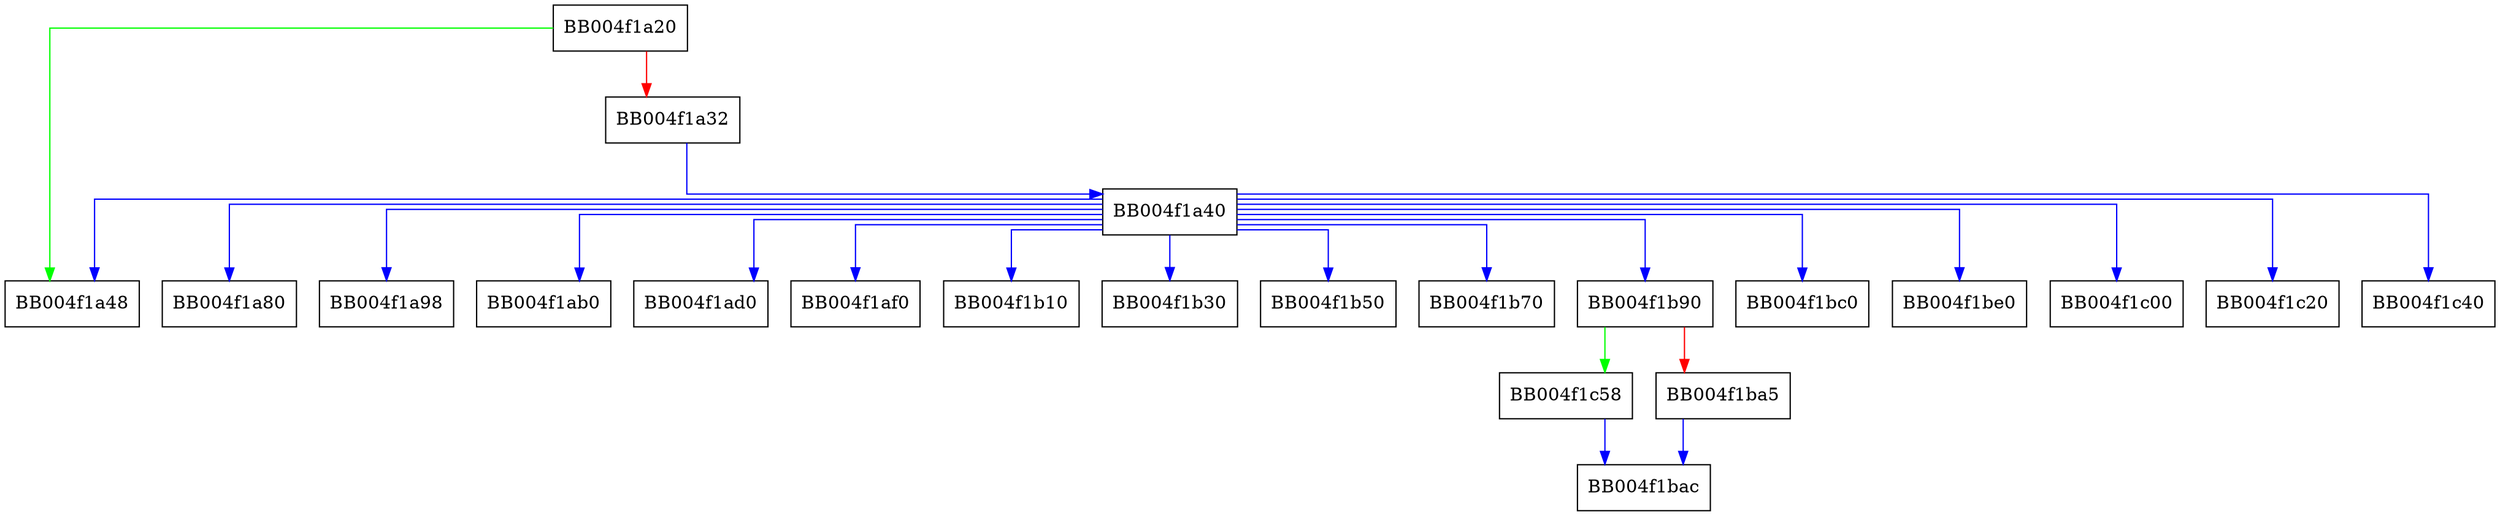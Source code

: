digraph ossl_statem_server_construct_message {
  node [shape="box"];
  graph [splines=ortho];
  BB004f1a20 -> BB004f1a48 [color="green"];
  BB004f1a20 -> BB004f1a32 [color="red"];
  BB004f1a32 -> BB004f1a40 [color="blue"];
  BB004f1a40 -> BB004f1a80 [color="blue"];
  BB004f1a40 -> BB004f1a48 [color="blue"];
  BB004f1a40 -> BB004f1a98 [color="blue"];
  BB004f1a40 -> BB004f1ab0 [color="blue"];
  BB004f1a40 -> BB004f1ad0 [color="blue"];
  BB004f1a40 -> BB004f1af0 [color="blue"];
  BB004f1a40 -> BB004f1b10 [color="blue"];
  BB004f1a40 -> BB004f1b30 [color="blue"];
  BB004f1a40 -> BB004f1b50 [color="blue"];
  BB004f1a40 -> BB004f1b70 [color="blue"];
  BB004f1a40 -> BB004f1b90 [color="blue"];
  BB004f1a40 -> BB004f1bc0 [color="blue"];
  BB004f1a40 -> BB004f1be0 [color="blue"];
  BB004f1a40 -> BB004f1c00 [color="blue"];
  BB004f1a40 -> BB004f1c20 [color="blue"];
  BB004f1a40 -> BB004f1c40 [color="blue"];
  BB004f1b90 -> BB004f1c58 [color="green"];
  BB004f1b90 -> BB004f1ba5 [color="red"];
  BB004f1ba5 -> BB004f1bac [color="blue"];
  BB004f1c58 -> BB004f1bac [color="blue"];
}